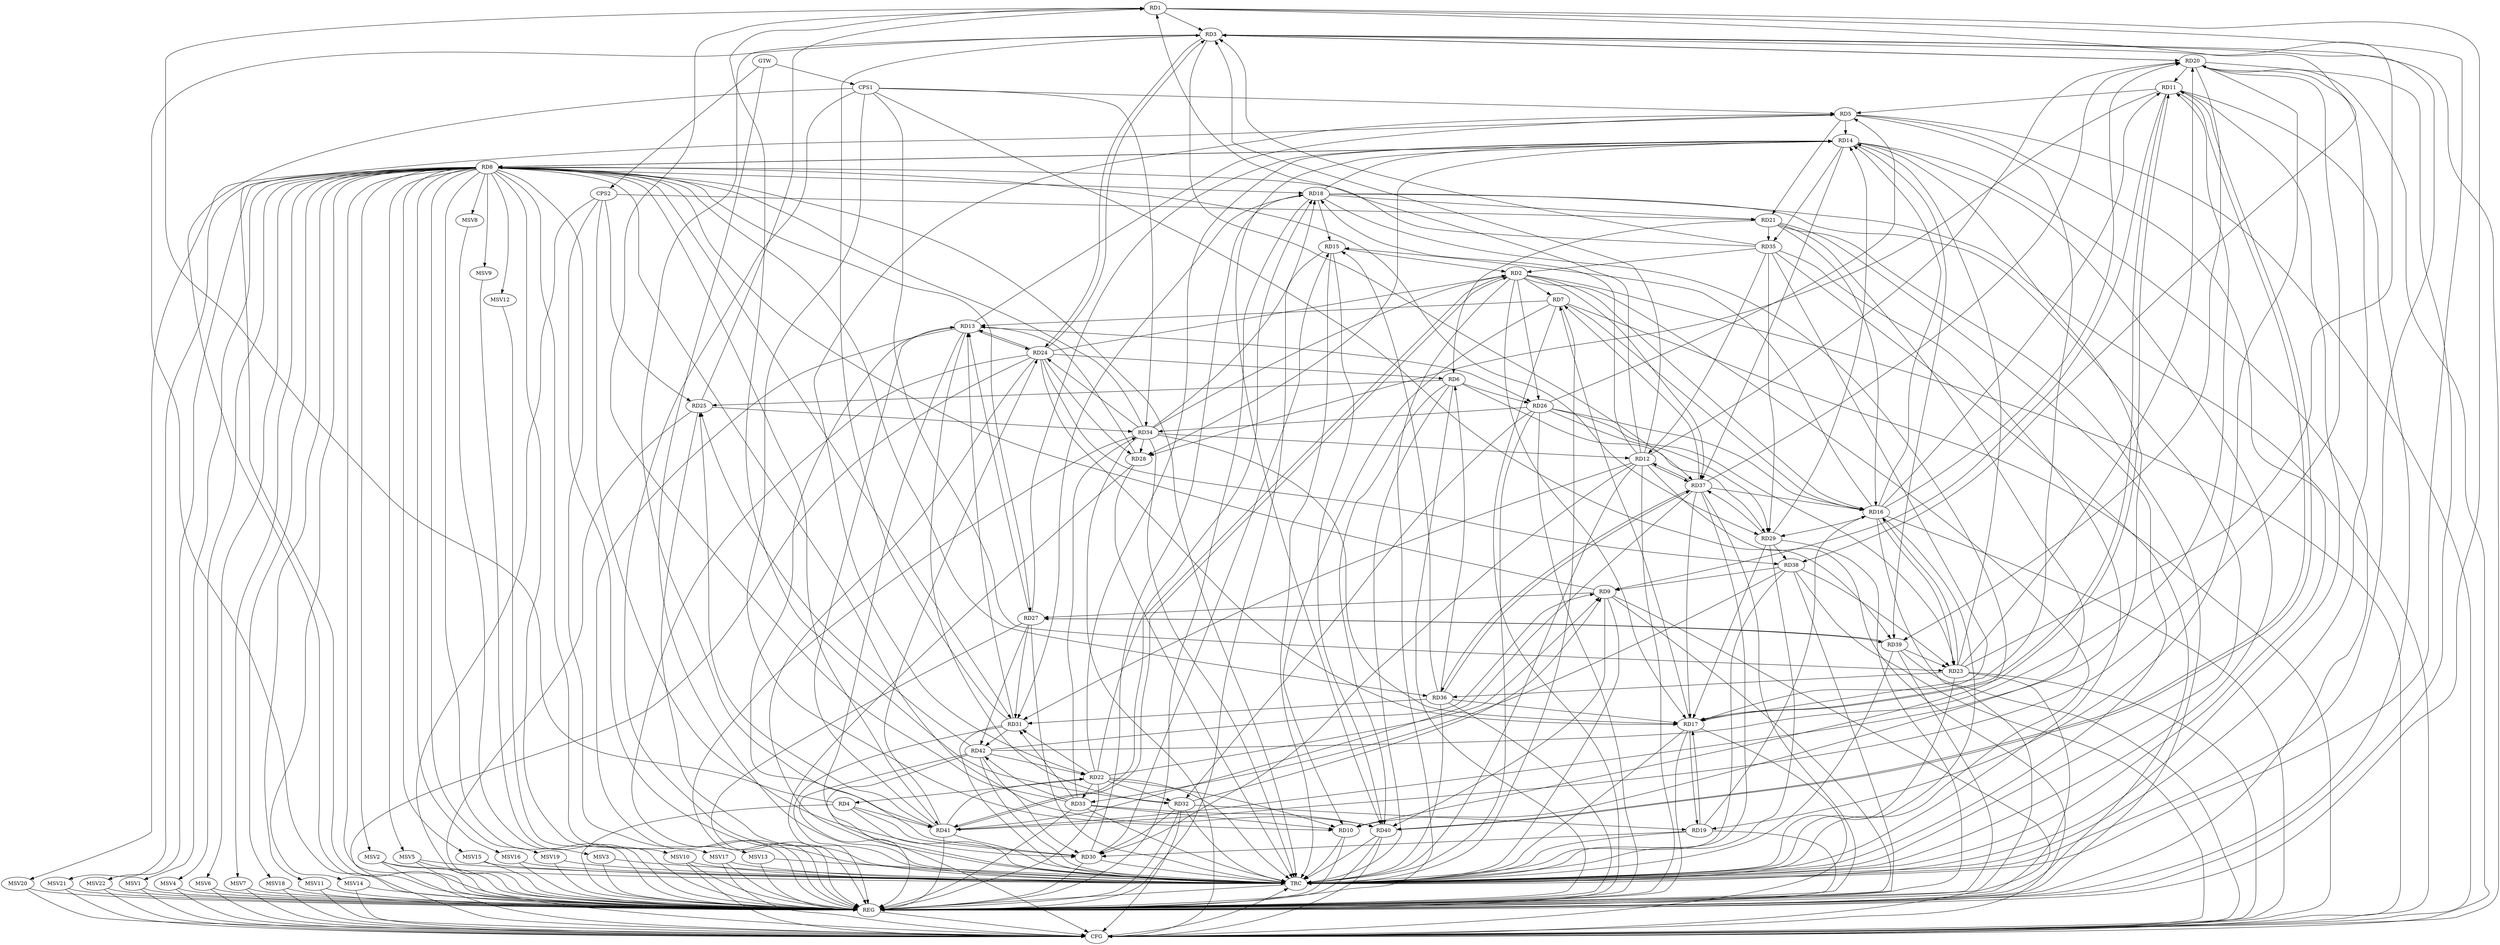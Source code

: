strict digraph G {
  RD1 [ label="RD1" ];
  RD2 [ label="RD2" ];
  RD3 [ label="RD3" ];
  RD4 [ label="RD4" ];
  RD5 [ label="RD5" ];
  RD6 [ label="RD6" ];
  RD7 [ label="RD7" ];
  RD8 [ label="RD8" ];
  RD9 [ label="RD9" ];
  RD10 [ label="RD10" ];
  RD11 [ label="RD11" ];
  RD12 [ label="RD12" ];
  RD13 [ label="RD13" ];
  RD14 [ label="RD14" ];
  RD15 [ label="RD15" ];
  RD16 [ label="RD16" ];
  RD17 [ label="RD17" ];
  RD18 [ label="RD18" ];
  RD19 [ label="RD19" ];
  RD20 [ label="RD20" ];
  RD21 [ label="RD21" ];
  RD22 [ label="RD22" ];
  RD23 [ label="RD23" ];
  RD24 [ label="RD24" ];
  RD25 [ label="RD25" ];
  RD26 [ label="RD26" ];
  RD27 [ label="RD27" ];
  RD28 [ label="RD28" ];
  RD29 [ label="RD29" ];
  RD30 [ label="RD30" ];
  RD31 [ label="RD31" ];
  RD32 [ label="RD32" ];
  RD33 [ label="RD33" ];
  RD34 [ label="RD34" ];
  RD35 [ label="RD35" ];
  RD36 [ label="RD36" ];
  RD37 [ label="RD37" ];
  RD38 [ label="RD38" ];
  RD39 [ label="RD39" ];
  RD40 [ label="RD40" ];
  RD41 [ label="RD41" ];
  RD42 [ label="RD42" ];
  CPS1 [ label="CPS1" ];
  CPS2 [ label="CPS2" ];
  GTW [ label="GTW" ];
  REG [ label="REG" ];
  CFG [ label="CFG" ];
  TRC [ label="TRC" ];
  MSV1 [ label="MSV1" ];
  MSV2 [ label="MSV2" ];
  MSV3 [ label="MSV3" ];
  MSV4 [ label="MSV4" ];
  MSV5 [ label="MSV5" ];
  MSV6 [ label="MSV6" ];
  MSV7 [ label="MSV7" ];
  MSV8 [ label="MSV8" ];
  MSV9 [ label="MSV9" ];
  MSV10 [ label="MSV10" ];
  MSV11 [ label="MSV11" ];
  MSV12 [ label="MSV12" ];
  MSV13 [ label="MSV13" ];
  MSV14 [ label="MSV14" ];
  MSV15 [ label="MSV15" ];
  MSV16 [ label="MSV16" ];
  MSV17 [ label="MSV17" ];
  MSV18 [ label="MSV18" ];
  MSV19 [ label="MSV19" ];
  MSV20 [ label="MSV20" ];
  MSV21 [ label="MSV21" ];
  MSV22 [ label="MSV22" ];
  RD1 -> RD3;
  RD4 -> RD1;
  RD12 -> RD1;
  RD25 -> RD1;
  RD32 -> RD1;
  RD33 -> RD1;
  RD1 -> RD38;
  RD2 -> RD7;
  RD15 -> RD2;
  RD2 -> RD16;
  RD2 -> RD17;
  RD24 -> RD2;
  RD2 -> RD26;
  RD34 -> RD2;
  RD35 -> RD2;
  RD2 -> RD37;
  RD2 -> RD41;
  RD41 -> RD2;
  RD12 -> RD3;
  RD3 -> RD20;
  RD20 -> RD3;
  RD23 -> RD3;
  RD3 -> RD24;
  RD24 -> RD3;
  RD31 -> RD3;
  RD35 -> RD3;
  RD3 -> RD37;
  RD3 -> RD41;
  RD22 -> RD4;
  RD4 -> RD30;
  RD4 -> RD41;
  RD11 -> RD5;
  RD13 -> RD5;
  RD5 -> RD14;
  RD5 -> RD17;
  RD5 -> RD21;
  RD5 -> RD22;
  RD26 -> RD5;
  RD21 -> RD6;
  RD24 -> RD6;
  RD6 -> RD25;
  RD6 -> RD26;
  RD6 -> RD29;
  RD36 -> RD6;
  RD6 -> RD40;
  RD7 -> RD10;
  RD7 -> RD13;
  RD7 -> RD16;
  RD17 -> RD7;
  RD37 -> RD7;
  RD9 -> RD8;
  RD8 -> RD14;
  RD14 -> RD8;
  RD8 -> RD18;
  RD8 -> RD27;
  RD8 -> RD29;
  RD8 -> RD31;
  RD34 -> RD8;
  RD35 -> RD8;
  RD8 -> RD36;
  RD8 -> RD40;
  RD8 -> RD41;
  RD11 -> RD9;
  RD22 -> RD9;
  RD9 -> RD27;
  RD32 -> RD9;
  RD38 -> RD9;
  RD9 -> RD40;
  RD42 -> RD9;
  RD18 -> RD10;
  RD21 -> RD10;
  RD22 -> RD10;
  RD33 -> RD10;
  RD16 -> RD11;
  RD11 -> RD17;
  RD17 -> RD11;
  RD20 -> RD11;
  RD11 -> RD28;
  RD11 -> RD40;
  RD40 -> RD11;
  RD42 -> RD11;
  RD12 -> RD18;
  RD12 -> RD20;
  RD12 -> RD30;
  RD12 -> RD31;
  RD34 -> RD12;
  RD35 -> RD12;
  RD12 -> RD37;
  RD37 -> RD12;
  RD13 -> RD24;
  RD24 -> RD13;
  RD13 -> RD26;
  RD27 -> RD13;
  RD28 -> RD13;
  RD13 -> RD30;
  RD31 -> RD13;
  RD13 -> RD32;
  RD41 -> RD13;
  RD16 -> RD14;
  RD18 -> RD14;
  RD22 -> RD14;
  RD23 -> RD14;
  RD27 -> RD14;
  RD14 -> RD28;
  RD29 -> RD14;
  RD14 -> RD35;
  RD14 -> RD37;
  RD14 -> RD39;
  RD14 -> RD40;
  RD14 -> RD41;
  RD16 -> RD15;
  RD18 -> RD15;
  RD30 -> RD15;
  RD36 -> RD15;
  RD15 -> RD40;
  RD19 -> RD16;
  RD16 -> RD20;
  RD21 -> RD16;
  RD16 -> RD23;
  RD23 -> RD16;
  RD26 -> RD16;
  RD16 -> RD29;
  RD37 -> RD16;
  RD17 -> RD19;
  RD19 -> RD17;
  RD24 -> RD17;
  RD29 -> RD17;
  RD34 -> RD17;
  RD35 -> RD17;
  RD36 -> RD17;
  RD37 -> RD17;
  RD18 -> RD21;
  RD22 -> RD18;
  RD30 -> RD18;
  RD18 -> RD31;
  RD34 -> RD18;
  RD20 -> RD19;
  RD19 -> RD30;
  RD32 -> RD19;
  RD23 -> RD20;
  RD37 -> RD20;
  RD20 -> RD39;
  RD41 -> RD20;
  RD21 -> RD35;
  RD22 -> RD31;
  RD22 -> RD32;
  RD22 -> RD33;
  RD41 -> RD22;
  RD42 -> RD22;
  RD26 -> RD23;
  RD23 -> RD36;
  RD38 -> RD23;
  RD39 -> RD23;
  RD24 -> RD28;
  RD34 -> RD24;
  RD24 -> RD38;
  RD41 -> RD24;
  RD25 -> RD34;
  RD41 -> RD25;
  RD42 -> RD25;
  RD26 -> RD29;
  RD26 -> RD32;
  RD26 -> RD34;
  RD27 -> RD31;
  RD27 -> RD39;
  RD39 -> RD27;
  RD27 -> RD42;
  RD34 -> RD28;
  RD35 -> RD29;
  RD29 -> RD37;
  RD29 -> RD38;
  RD32 -> RD30;
  RD42 -> RD30;
  RD33 -> RD31;
  RD36 -> RD31;
  RD31 -> RD42;
  RD33 -> RD34;
  RD38 -> RD33;
  RD33 -> RD40;
  RD33 -> RD42;
  RD36 -> RD37;
  RD37 -> RD36;
  RD37 -> RD41;
  CPS1 -> RD10;
  CPS1 -> RD23;
  CPS1 -> RD34;
  CPS1 -> RD39;
  CPS1 -> RD5;
  CPS2 -> RD25;
  CPS2 -> RD30;
  CPS2 -> RD21;
  GTW -> CPS1;
  GTW -> CPS2;
  RD1 -> REG;
  RD2 -> REG;
  RD3 -> REG;
  RD4 -> REG;
  RD5 -> REG;
  RD6 -> REG;
  RD7 -> REG;
  RD8 -> REG;
  RD9 -> REG;
  RD10 -> REG;
  RD11 -> REG;
  RD12 -> REG;
  RD13 -> REG;
  RD14 -> REG;
  RD15 -> REG;
  RD16 -> REG;
  RD17 -> REG;
  RD18 -> REG;
  RD19 -> REG;
  RD20 -> REG;
  RD21 -> REG;
  RD22 -> REG;
  RD23 -> REG;
  RD24 -> REG;
  RD25 -> REG;
  RD26 -> REG;
  RD27 -> REG;
  RD28 -> REG;
  RD29 -> REG;
  RD30 -> REG;
  RD31 -> REG;
  RD32 -> REG;
  RD33 -> REG;
  RD34 -> REG;
  RD35 -> REG;
  RD36 -> REG;
  RD37 -> REG;
  RD38 -> REG;
  RD39 -> REG;
  RD40 -> REG;
  RD41 -> REG;
  RD42 -> REG;
  CPS1 -> REG;
  CPS2 -> REG;
  RD9 -> CFG;
  RD42 -> CFG;
  RD38 -> CFG;
  RD23 -> CFG;
  RD40 -> CFG;
  RD17 -> CFG;
  RD18 -> CFG;
  RD7 -> CFG;
  RD39 -> CFG;
  RD34 -> CFG;
  RD32 -> CFG;
  RD20 -> CFG;
  RD12 -> CFG;
  RD3 -> CFG;
  RD2 -> CFG;
  RD16 -> CFG;
  RD24 -> CFG;
  RD5 -> CFG;
  REG -> CFG;
  RD1 -> TRC;
  RD2 -> TRC;
  RD3 -> TRC;
  RD4 -> TRC;
  RD5 -> TRC;
  RD6 -> TRC;
  RD7 -> TRC;
  RD8 -> TRC;
  RD9 -> TRC;
  RD10 -> TRC;
  RD11 -> TRC;
  RD12 -> TRC;
  RD13 -> TRC;
  RD14 -> TRC;
  RD15 -> TRC;
  RD16 -> TRC;
  RD17 -> TRC;
  RD18 -> TRC;
  RD19 -> TRC;
  RD20 -> TRC;
  RD21 -> TRC;
  RD22 -> TRC;
  RD23 -> TRC;
  RD24 -> TRC;
  RD25 -> TRC;
  RD26 -> TRC;
  RD27 -> TRC;
  RD28 -> TRC;
  RD29 -> TRC;
  RD30 -> TRC;
  RD31 -> TRC;
  RD32 -> TRC;
  RD33 -> TRC;
  RD34 -> TRC;
  RD35 -> TRC;
  RD36 -> TRC;
  RD37 -> TRC;
  RD38 -> TRC;
  RD39 -> TRC;
  RD40 -> TRC;
  RD41 -> TRC;
  RD42 -> TRC;
  CPS1 -> TRC;
  CPS2 -> TRC;
  GTW -> TRC;
  CFG -> TRC;
  TRC -> REG;
  RD8 -> MSV1;
  RD8 -> MSV2;
  MSV1 -> REG;
  MSV1 -> CFG;
  MSV2 -> REG;
  MSV2 -> TRC;
  MSV2 -> CFG;
  RD8 -> MSV3;
  RD8 -> MSV4;
  RD8 -> MSV5;
  MSV3 -> REG;
  MSV3 -> TRC;
  MSV4 -> REG;
  MSV4 -> CFG;
  MSV5 -> REG;
  MSV5 -> TRC;
  MSV5 -> CFG;
  RD8 -> MSV6;
  MSV6 -> REG;
  MSV6 -> CFG;
  RD8 -> MSV7;
  RD8 -> MSV8;
  MSV7 -> REG;
  MSV7 -> CFG;
  MSV8 -> REG;
  RD8 -> MSV9;
  MSV9 -> REG;
  RD8 -> MSV10;
  RD8 -> MSV11;
  MSV10 -> REG;
  MSV10 -> TRC;
  MSV10 -> CFG;
  MSV11 -> REG;
  MSV11 -> CFG;
  RD8 -> MSV12;
  MSV12 -> REG;
  RD8 -> MSV13;
  RD8 -> MSV14;
  RD8 -> MSV15;
  RD8 -> MSV16;
  MSV13 -> REG;
  MSV13 -> TRC;
  MSV14 -> REG;
  MSV14 -> CFG;
  MSV15 -> REG;
  MSV15 -> TRC;
  MSV16 -> REG;
  MSV16 -> TRC;
  RD8 -> MSV17;
  RD8 -> MSV18;
  MSV17 -> REG;
  MSV17 -> TRC;
  MSV17 -> CFG;
  MSV18 -> REG;
  MSV18 -> CFG;
  RD8 -> MSV19;
  MSV19 -> REG;
  MSV19 -> TRC;
  RD8 -> MSV20;
  RD8 -> MSV21;
  RD8 -> MSV22;
  MSV20 -> REG;
  MSV20 -> CFG;
  MSV21 -> REG;
  MSV21 -> CFG;
  MSV22 -> REG;
  MSV22 -> CFG;
}
